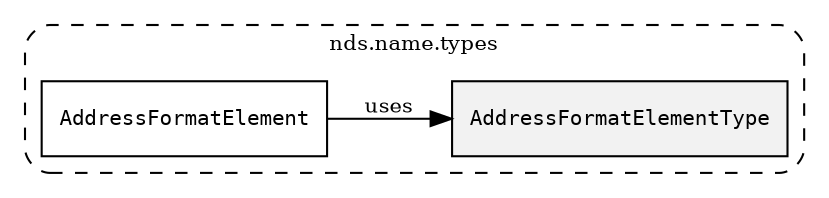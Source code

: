 /**
 * This dot file creates symbol collaboration diagram for AddressFormatElementType.
 */
digraph ZSERIO
{
    node [shape=box, fontsize=10];
    rankdir="LR";
    fontsize=10;
    tooltip="AddressFormatElementType collaboration diagram";

    subgraph "cluster_nds.name.types"
    {
        style="dashed, rounded";
        label="nds.name.types";
        tooltip="Package nds.name.types";
        href="../../../content/packages/nds.name.types.html#Package-nds-name-types";
        target="_parent";

        "AddressFormatElementType" [style="filled", fillcolor="#0000000D", target="_parent", label=<<font face="monospace"><table align="center" border="0" cellspacing="0" cellpadding="0"><tr><td href="../../../content/packages/nds.name.types.html#Enum-AddressFormatElementType" title="Enum defined in nds.name.types">AddressFormatElementType</td></tr></table></font>>];
        "AddressFormatElement" [target="_parent", label=<<font face="monospace"><table align="center" border="0" cellspacing="0" cellpadding="0"><tr><td href="../../../content/packages/nds.name.types.html#Structure-AddressFormatElement" title="Structure defined in nds.name.types">AddressFormatElement</td></tr></table></font>>];
    }

    "AddressFormatElement" -> "AddressFormatElementType" [label="uses", fontsize=10];
}
